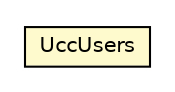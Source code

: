 #!/usr/local/bin/dot
#
# Class diagram 
# Generated by UMLGraph version R5_6-24-gf6e263 (http://www.umlgraph.org/)
#

digraph G {
	edge [fontname="Helvetica",fontsize=10,labelfontname="Helvetica",labelfontsize=10];
	node [fontname="Helvetica",fontsize=10,shape=plaintext];
	nodesep=0.25;
	ranksep=0.5;
	// org.universAAL.tools.ucc.startup.model.UccUsers
	c107976 [label=<<table title="org.universAAL.tools.ucc.startup.model.UccUsers" border="0" cellborder="1" cellspacing="0" cellpadding="2" port="p" bgcolor="lemonChiffon" href="./UccUsers.html">
		<tr><td><table border="0" cellspacing="0" cellpadding="1">
<tr><td align="center" balign="center"> UccUsers </td></tr>
		</table></td></tr>
		</table>>, URL="./UccUsers.html", fontname="Helvetica", fontcolor="black", fontsize=10.0];
}

